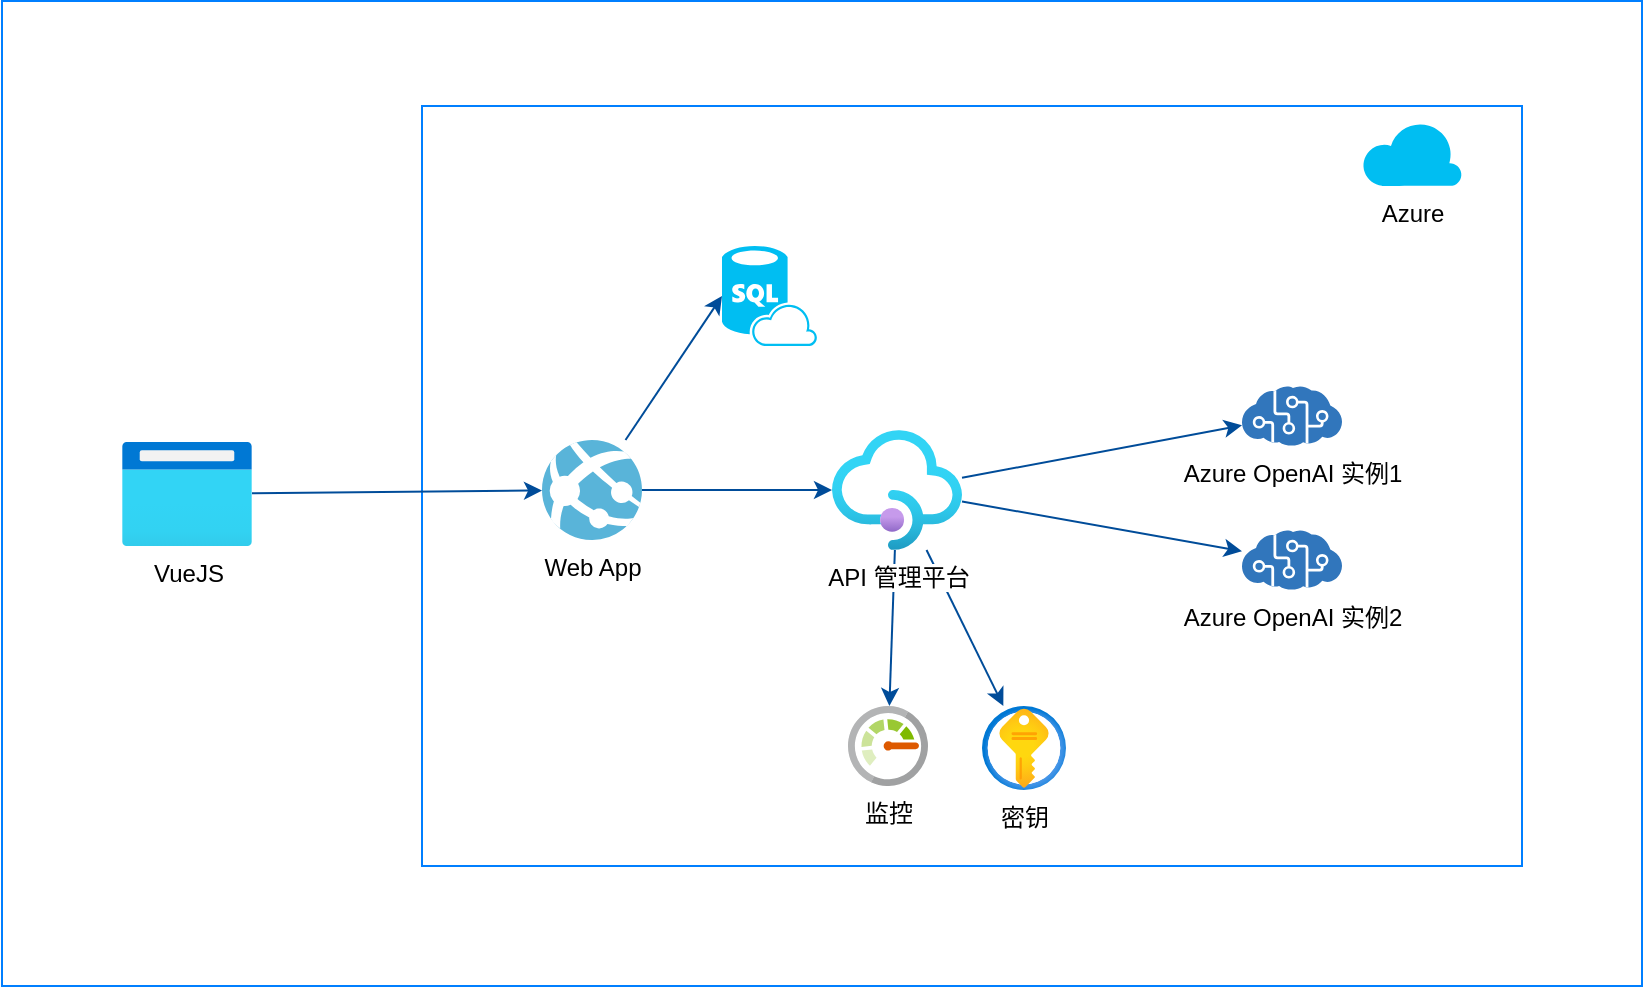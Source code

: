 <mxfile>
    <diagram id="WtRFDUaSbyghpBXP5Zu4" name="Page-1">
        <mxGraphModel dx="1157" dy="784" grid="1" gridSize="10" guides="1" tooltips="1" connect="1" arrows="1" fold="1" page="1" pageScale="1" pageWidth="850" pageHeight="1100" background="#ffffff" math="0" shadow="0">
            <root>
                <mxCell id="0"/>
                <mxCell id="1" parent="0"/>
                <mxCell id="26" value="" style="rounded=0;whiteSpace=wrap;html=1;labelBackgroundColor=#FFFFFF;strokeColor=#007FFF;fontColor=#000000;fillColor=#FFFFFF;" parent="1" vertex="1">
                    <mxGeometry x="10" y="107.5" width="820" height="492.5" as="geometry"/>
                </mxCell>
                <mxCell id="3" value="" style="rounded=0;whiteSpace=wrap;html=1;fillColor=#FFFFFF;strokeColor=#007FFF;fontColor=#000000;labelBackgroundColor=#FFFFFF;" parent="1" vertex="1">
                    <mxGeometry x="220" y="160" width="550" height="380" as="geometry"/>
                </mxCell>
                <mxCell id="15" style="edgeStyle=none;html=1;strokeColor=#004C99;fontColor=#000000;labelBackgroundColor=#FFFFFF;" parent="1" source="4" target="5" edge="1">
                    <mxGeometry relative="1" as="geometry"/>
                </mxCell>
                <mxCell id="4" value="VueJS" style="aspect=fixed;html=1;points=[];align=center;image;fontSize=12;image=img/lib/azure2/general/Browser.svg;fontColor=#000000;labelBackgroundColor=#FFFFFF;" parent="1" vertex="1">
                    <mxGeometry x="70" y="328" width="65" height="52" as="geometry"/>
                </mxCell>
                <mxCell id="16" style="edgeStyle=none;html=1;fontColor=#000000;labelBackgroundColor=#FFFFFF;strokeColor=#004C99;" parent="1" source="5" target="6" edge="1">
                    <mxGeometry relative="1" as="geometry"/>
                </mxCell>
                <mxCell id="18" style="edgeStyle=none;html=1;entryX=0;entryY=0.5;entryDx=0;entryDy=0;entryPerimeter=0;strokeColor=#004C99;fontColor=#000000;labelBackgroundColor=#FFFFFF;" parent="1" source="5" target="17" edge="1">
                    <mxGeometry relative="1" as="geometry"/>
                </mxCell>
                <mxCell id="5" value="Web App" style="sketch=0;aspect=fixed;html=1;points=[];align=center;image;fontSize=12;image=img/lib/mscae/App_Services.svg;fontColor=#000000;labelBackgroundColor=#FFFFFF;" parent="1" vertex="1">
                    <mxGeometry x="280" y="327" width="50" height="50" as="geometry"/>
                </mxCell>
                <mxCell id="11" style="edgeStyle=none;html=1;strokeColor=#004C99;fontColor=#000000;labelBackgroundColor=#FFFFFF;" parent="1" source="6" target="9" edge="1">
                    <mxGeometry relative="1" as="geometry"/>
                </mxCell>
                <mxCell id="12" style="edgeStyle=none;html=1;strokeColor=#004C99;fontColor=#000000;labelBackgroundColor=#FFFFFF;" parent="1" source="6" target="10" edge="1">
                    <mxGeometry relative="1" as="geometry"/>
                </mxCell>
                <mxCell id="13" style="edgeStyle=none;html=1;strokeColor=#004C99;fontColor=#000000;labelBackgroundColor=#FFFFFF;" parent="1" source="6" target="7" edge="1">
                    <mxGeometry relative="1" as="geometry"/>
                </mxCell>
                <mxCell id="14" style="edgeStyle=none;html=1;strokeColor=#004C99;fontColor=#000000;labelBackgroundColor=#FFFFFF;" parent="1" source="6" target="8" edge="1">
                    <mxGeometry relative="1" as="geometry"/>
                </mxCell>
                <mxCell id="6" value="API 管理平台" style="aspect=fixed;html=1;points=[];align=center;image;fontSize=12;image=img/lib/azure2/app_services/API_Management_Services.svg;fontColor=#000000;labelBackgroundColor=#FFFFFF;" parent="1" vertex="1">
                    <mxGeometry x="425" y="322" width="65" height="60" as="geometry"/>
                </mxCell>
                <mxCell id="7" value="Azure OpenAI 实例1" style="sketch=0;aspect=fixed;html=1;points=[];align=center;image;fontSize=12;image=img/lib/mscae/Cognitive_Services.svg;fontColor=#000000;labelBackgroundColor=#FFFFFF;" parent="1" vertex="1">
                    <mxGeometry x="630" y="300" width="50" height="30" as="geometry"/>
                </mxCell>
                <mxCell id="8" value="Azure OpenAI 实例2" style="sketch=0;aspect=fixed;html=1;points=[];align=center;image;fontSize=12;image=img/lib/mscae/Cognitive_Services.svg;fontColor=#000000;labelBackgroundColor=#FFFFFF;" parent="1" vertex="1">
                    <mxGeometry x="630" y="372" width="50" height="30" as="geometry"/>
                </mxCell>
                <mxCell id="9" value="监控" style="sketch=0;aspect=fixed;html=1;points=[];align=center;image;fontSize=12;image=img/lib/mscae/Monitor.svg;fontColor=#000000;labelBackgroundColor=#FFFFFF;" parent="1" vertex="1">
                    <mxGeometry x="433" y="460" width="40" height="40" as="geometry"/>
                </mxCell>
                <mxCell id="10" value="密钥" style="aspect=fixed;html=1;points=[];align=center;image;fontSize=12;image=img/lib/azure2/security/Key_Vaults.svg;fontColor=#000000;labelBackgroundColor=#FFFFFF;" parent="1" vertex="1">
                    <mxGeometry x="500" y="460" width="42" height="42" as="geometry"/>
                </mxCell>
                <mxCell id="17" value="" style="verticalLabelPosition=bottom;html=1;verticalAlign=top;align=center;strokeColor=none;fillColor=#00BEF2;shape=mxgraph.azure.sql_database_sql_azure;fontColor=#000000;labelBackgroundColor=#FFFFFF;" parent="1" vertex="1">
                    <mxGeometry x="370" y="230" width="47.5" height="50" as="geometry"/>
                </mxCell>
                <mxCell id="22" value="Azure" style="verticalLabelPosition=bottom;html=1;verticalAlign=top;align=center;strokeColor=none;fillColor=#00BEF2;shape=mxgraph.azure.cloud;fontColor=#000000;labelBackgroundColor=#FFFFFF;" parent="1" vertex="1">
                    <mxGeometry x="690" y="167.5" width="50" height="32.5" as="geometry"/>
                </mxCell>
            </root>
        </mxGraphModel>
    </diagram>
</mxfile>